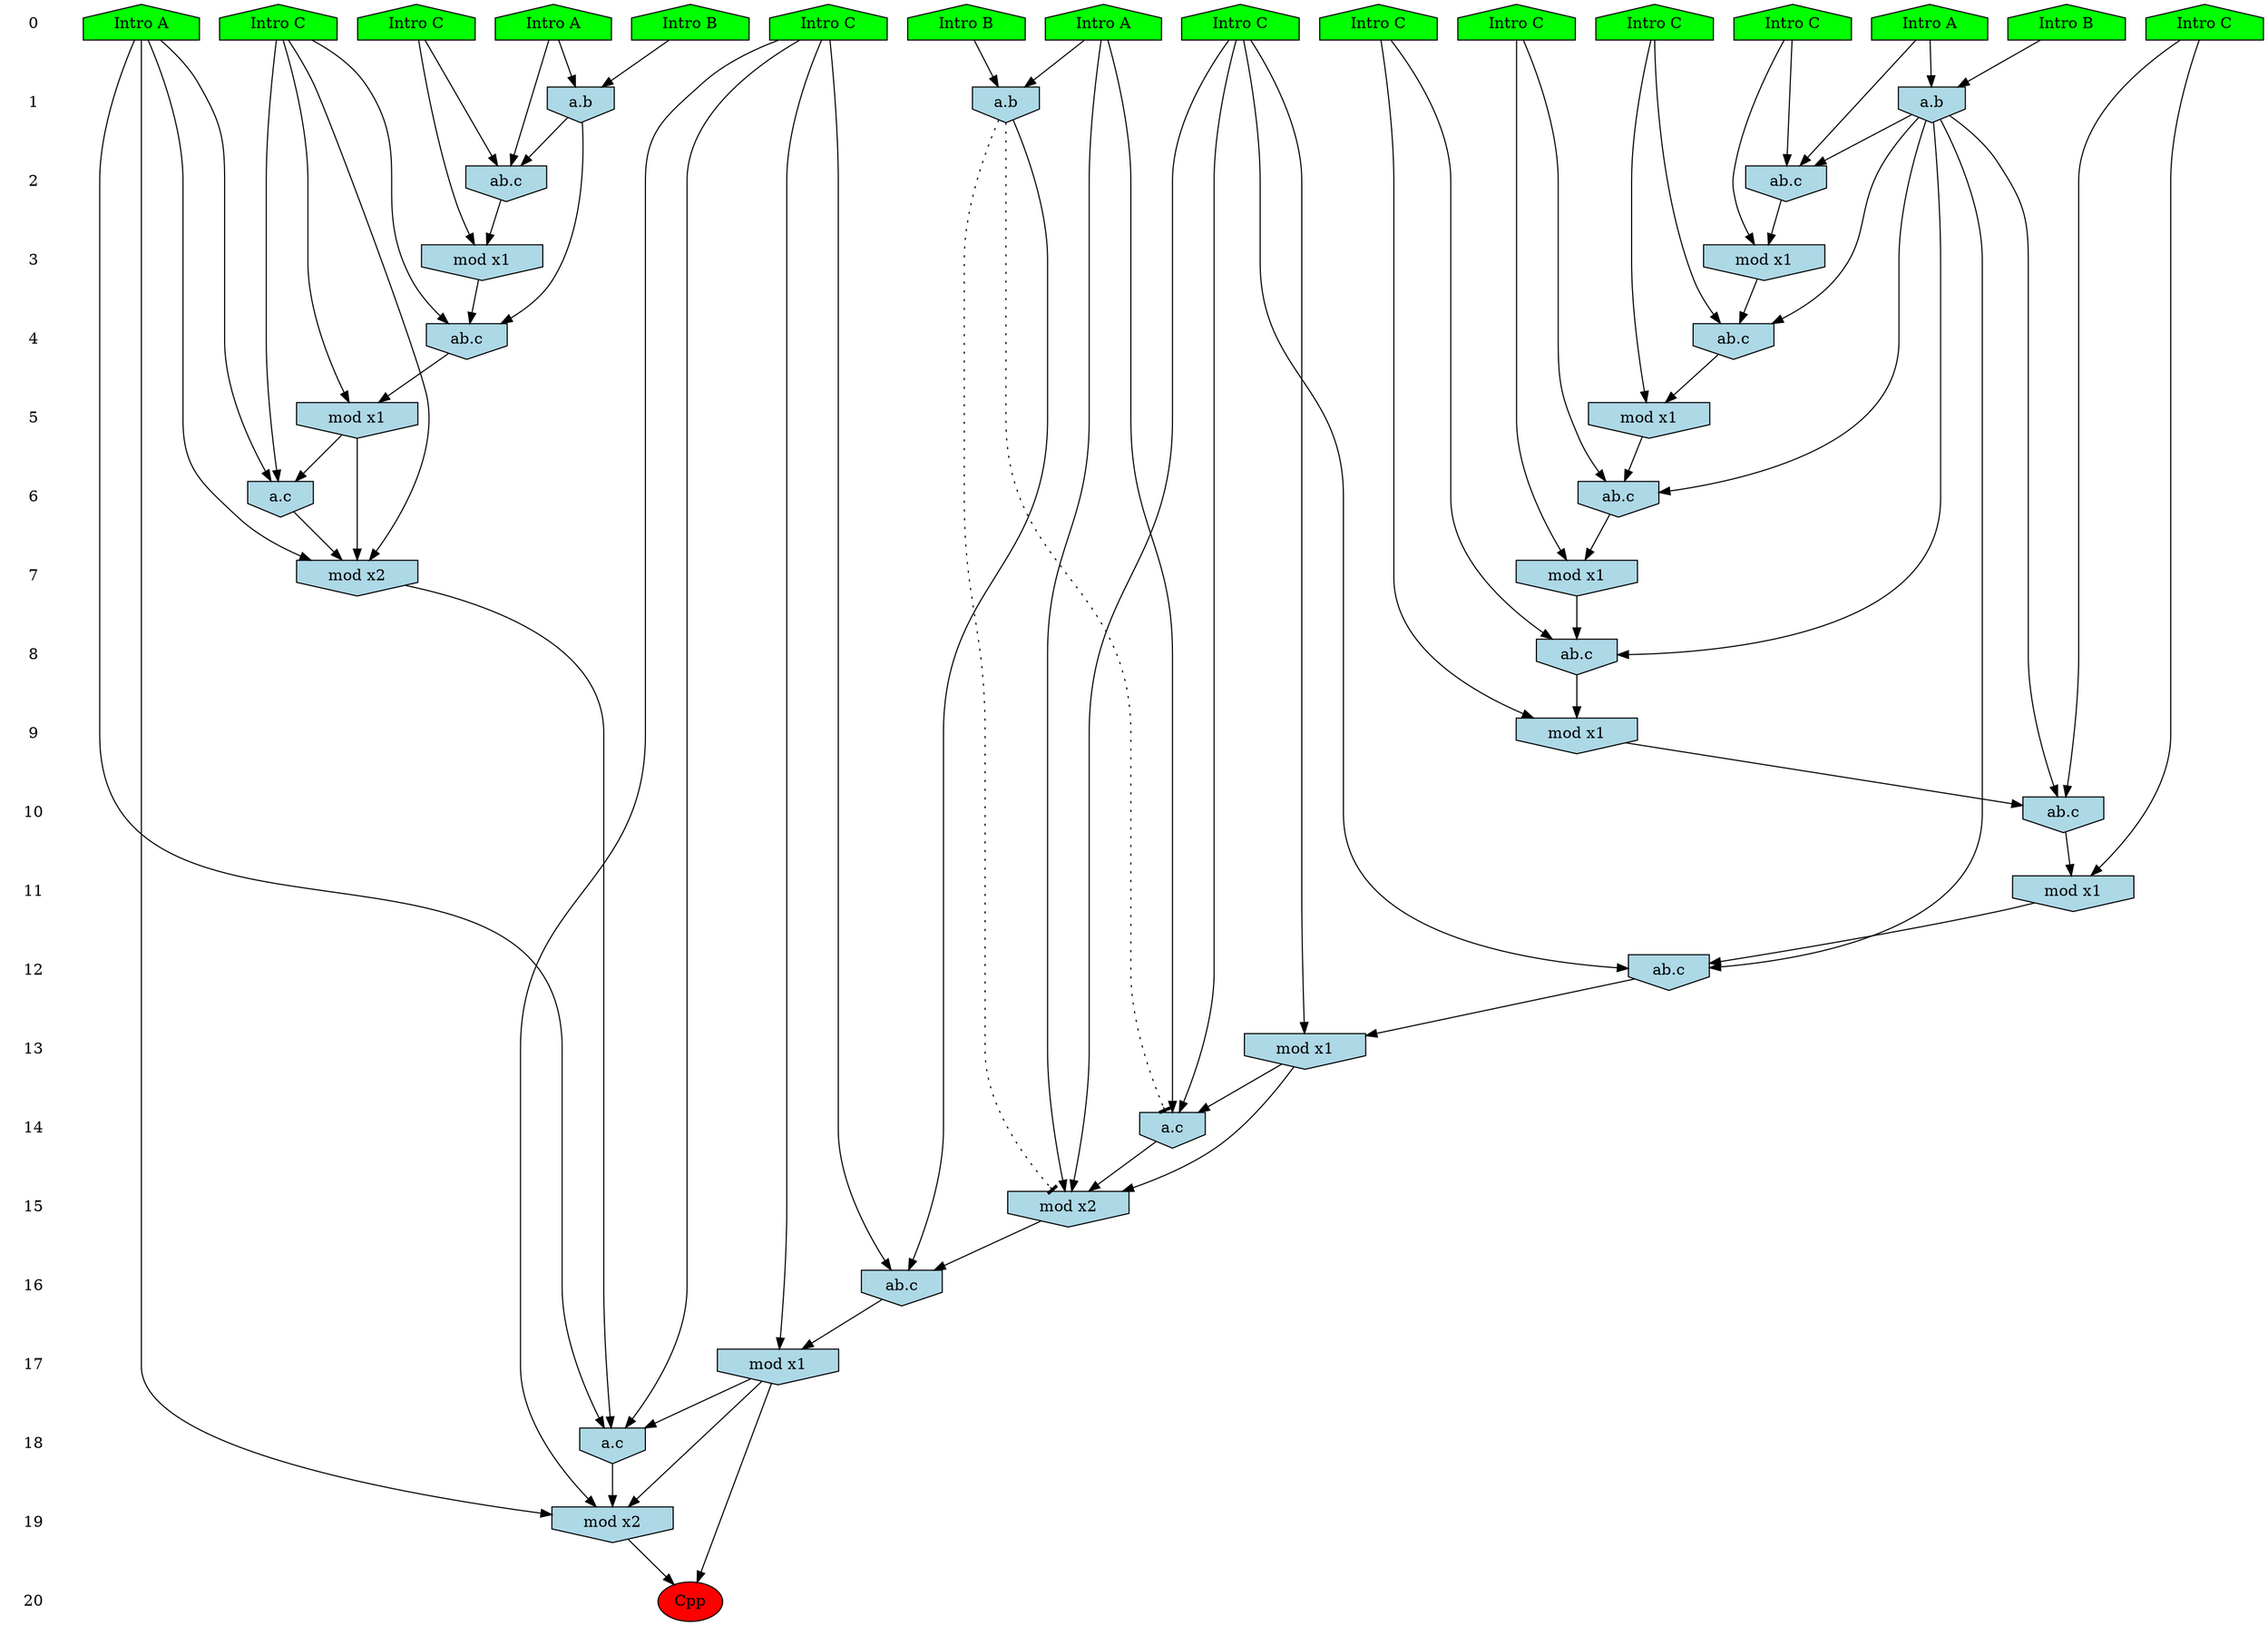 /* Compression of 1 causal flows obtained in average at 1.809835E+01 t.u */
/* Compressed causal flows were: [3236] */
digraph G{
 ranksep=.5 ; 
{ rank = same ; "0" [shape=plaintext] ; node_1 [label ="Intro A", shape=house, style=filled, fillcolor=green] ;
node_2 [label ="Intro B", shape=house, style=filled, fillcolor=green] ;
node_3 [label ="Intro A", shape=house, style=filled, fillcolor=green] ;
node_4 [label ="Intro A", shape=house, style=filled, fillcolor=green] ;
node_5 [label ="Intro B", shape=house, style=filled, fillcolor=green] ;
node_6 [label ="Intro A", shape=house, style=filled, fillcolor=green] ;
node_7 [label ="Intro B", shape=house, style=filled, fillcolor=green] ;
node_8 [label ="Intro C", shape=house, style=filled, fillcolor=green] ;
node_9 [label ="Intro C", shape=house, style=filled, fillcolor=green] ;
node_10 [label ="Intro C", shape=house, style=filled, fillcolor=green] ;
node_11 [label ="Intro C", shape=house, style=filled, fillcolor=green] ;
node_12 [label ="Intro C", shape=house, style=filled, fillcolor=green] ;
node_13 [label ="Intro C", shape=house, style=filled, fillcolor=green] ;
node_14 [label ="Intro C", shape=house, style=filled, fillcolor=green] ;
node_15 [label ="Intro C", shape=house, style=filled, fillcolor=green] ;
node_16 [label ="Intro C", shape=house, style=filled, fillcolor=green] ;
}
{ rank = same ; "1" [shape=plaintext] ; node_17 [label="a.b", shape=invhouse, style=filled, fillcolor = lightblue] ;
node_18 [label="a.b", shape=invhouse, style=filled, fillcolor = lightblue] ;
node_37 [label="a.b", shape=invhouse, style=filled, fillcolor = lightblue] ;
}
{ rank = same ; "2" [shape=plaintext] ; node_19 [label="ab.c", shape=invhouse, style=filled, fillcolor = lightblue] ;
node_23 [label="ab.c", shape=invhouse, style=filled, fillcolor = lightblue] ;
}
{ rank = same ; "3" [shape=plaintext] ; node_20 [label="mod x1", shape=invhouse, style=filled, fillcolor = lightblue] ;
node_24 [label="mod x1", shape=invhouse, style=filled, fillcolor = lightblue] ;
}
{ rank = same ; "4" [shape=plaintext] ; node_21 [label="ab.c", shape=invhouse, style=filled, fillcolor = lightblue] ;
node_27 [label="ab.c", shape=invhouse, style=filled, fillcolor = lightblue] ;
}
{ rank = same ; "5" [shape=plaintext] ; node_22 [label="mod x1", shape=invhouse, style=filled, fillcolor = lightblue] ;
node_28 [label="mod x1", shape=invhouse, style=filled, fillcolor = lightblue] ;
}
{ rank = same ; "6" [shape=plaintext] ; node_25 [label="ab.c", shape=invhouse, style=filled, fillcolor = lightblue] ;
node_39 [label="a.c", shape=invhouse, style=filled, fillcolor = lightblue] ;
}
{ rank = same ; "7" [shape=plaintext] ; node_26 [label="mod x1", shape=invhouse, style=filled, fillcolor = lightblue] ;
node_41 [label="mod x2", shape=invhouse, style=filled, fillcolor = lightblue] ;
}
{ rank = same ; "8" [shape=plaintext] ; node_29 [label="ab.c", shape=invhouse, style=filled, fillcolor = lightblue] ;
}
{ rank = same ; "9" [shape=plaintext] ; node_30 [label="mod x1", shape=invhouse, style=filled, fillcolor = lightblue] ;
}
{ rank = same ; "10" [shape=plaintext] ; node_31 [label="ab.c", shape=invhouse, style=filled, fillcolor = lightblue] ;
}
{ rank = same ; "11" [shape=plaintext] ; node_32 [label="mod x1", shape=invhouse, style=filled, fillcolor = lightblue] ;
}
{ rank = same ; "12" [shape=plaintext] ; node_33 [label="ab.c", shape=invhouse, style=filled, fillcolor = lightblue] ;
}
{ rank = same ; "13" [shape=plaintext] ; node_34 [label="mod x1", shape=invhouse, style=filled, fillcolor = lightblue] ;
}
{ rank = same ; "14" [shape=plaintext] ; node_35 [label="a.c", shape=invhouse, style=filled, fillcolor = lightblue] ;
}
{ rank = same ; "15" [shape=plaintext] ; node_36 [label="mod x2", shape=invhouse, style=filled, fillcolor = lightblue] ;
}
{ rank = same ; "16" [shape=plaintext] ; node_38 [label="ab.c", shape=invhouse, style=filled, fillcolor = lightblue] ;
}
{ rank = same ; "17" [shape=plaintext] ; node_40 [label="mod x1", shape=invhouse, style=filled, fillcolor = lightblue] ;
}
{ rank = same ; "18" [shape=plaintext] ; node_42 [label="a.c", shape=invhouse, style=filled, fillcolor = lightblue] ;
}
{ rank = same ; "19" [shape=plaintext] ; node_43 [label="mod x2", shape=invhouse, style=filled, fillcolor = lightblue] ;
}
{ rank = same ; "20" [shape=plaintext] ; node_44 [label ="Cpp", style=filled, fillcolor=red] ;
}
"0" -> "1" [style="invis"]; 
"1" -> "2" [style="invis"]; 
"2" -> "3" [style="invis"]; 
"3" -> "4" [style="invis"]; 
"4" -> "5" [style="invis"]; 
"5" -> "6" [style="invis"]; 
"6" -> "7" [style="invis"]; 
"7" -> "8" [style="invis"]; 
"8" -> "9" [style="invis"]; 
"9" -> "10" [style="invis"]; 
"10" -> "11" [style="invis"]; 
"11" -> "12" [style="invis"]; 
"12" -> "13" [style="invis"]; 
"13" -> "14" [style="invis"]; 
"14" -> "15" [style="invis"]; 
"15" -> "16" [style="invis"]; 
"16" -> "17" [style="invis"]; 
"17" -> "18" [style="invis"]; 
"18" -> "19" [style="invis"]; 
"19" -> "20" [style="invis"]; 
node_5 -> node_17
node_6 -> node_17
node_2 -> node_18
node_3 -> node_18
node_6 -> node_19
node_14 -> node_19
node_17 -> node_19
node_14 -> node_20
node_19 -> node_20
node_8 -> node_21
node_17 -> node_21
node_20 -> node_21
node_8 -> node_22
node_21 -> node_22
node_3 -> node_23
node_13 -> node_23
node_18 -> node_23
node_13 -> node_24
node_23 -> node_24
node_15 -> node_25
node_17 -> node_25
node_22 -> node_25
node_15 -> node_26
node_25 -> node_26
node_16 -> node_27
node_18 -> node_27
node_24 -> node_27
node_16 -> node_28
node_27 -> node_28
node_10 -> node_29
node_17 -> node_29
node_26 -> node_29
node_10 -> node_30
node_29 -> node_30
node_11 -> node_31
node_17 -> node_31
node_30 -> node_31
node_11 -> node_32
node_31 -> node_32
node_12 -> node_33
node_17 -> node_33
node_32 -> node_33
node_12 -> node_34
node_33 -> node_34
node_4 -> node_35
node_12 -> node_35
node_34 -> node_35
node_4 -> node_36
node_12 -> node_36
node_34 -> node_36
node_35 -> node_36
node_4 -> node_37
node_7 -> node_37
node_9 -> node_38
node_36 -> node_38
node_37 -> node_38
node_1 -> node_39
node_16 -> node_39
node_28 -> node_39
node_9 -> node_40
node_38 -> node_40
node_1 -> node_41
node_16 -> node_41
node_28 -> node_41
node_39 -> node_41
node_1 -> node_42
node_9 -> node_42
node_40 -> node_42
node_41 -> node_42
node_1 -> node_43
node_9 -> node_43
node_40 -> node_43
node_42 -> node_43
node_40 -> node_44
node_43 -> node_44
node_37 -> node_36 [style=dotted, arrowhead = tee] 
node_37 -> node_35 [style=dotted, arrowhead = tee] 
}
/*
 Dot generation time: 0.000289
*/